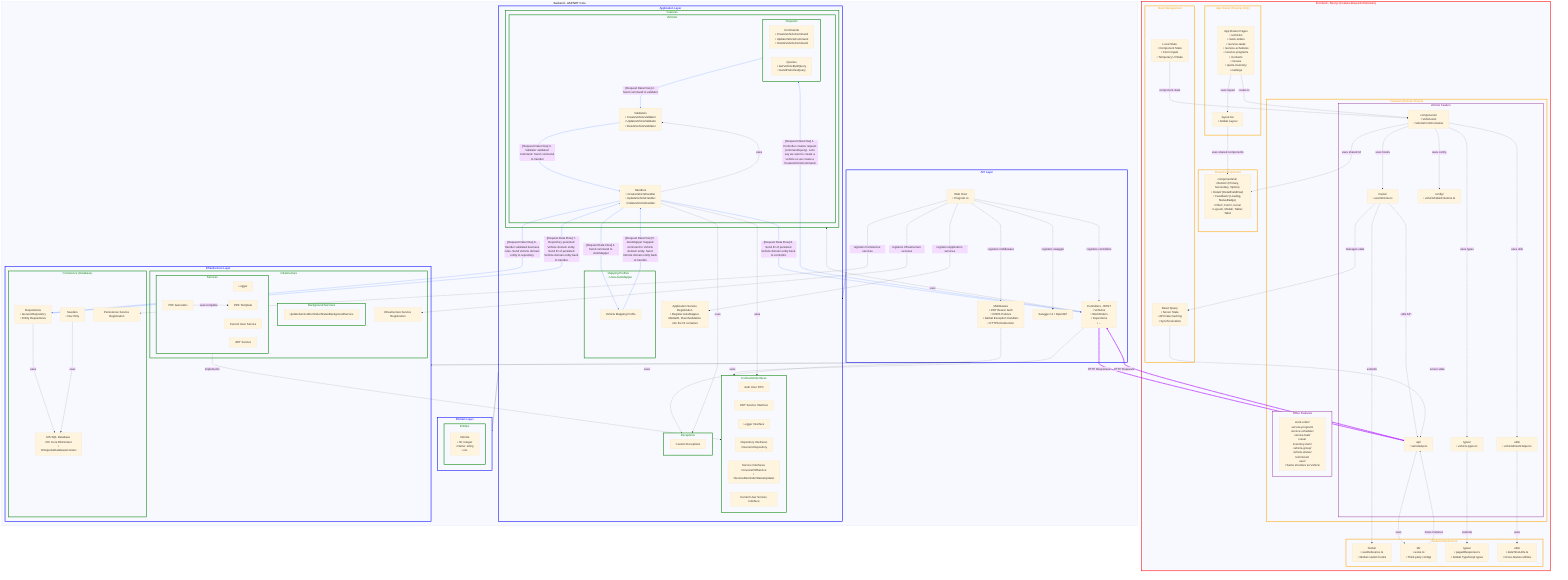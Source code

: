 ---
config:
  theme: base
  layout: dagre
---
flowchart TB
 subgraph APP_ROUTER_LAYER["App Router (Routing Only)"]
        APP_PAGES["App Router Pages <br>• /vehicles <br>• /work-orders <br>• /service-tasks <br>• /service-schedules <br>• /service-programs <br>• /contacts <br>• /issues <br>• /parts-inventory <br>• /settings"]
        LAYOUT_TSX["layout.tsx <br>• Global Layout"]
  end
 subgraph VEHICLE_FEATURE["Vehicle Feature"]
        VEHICLE_COMPONENTS["components/ <br>• VehicleList <br>• VehicleFormContainer"]
        VEHICLE_HOOKS["hooks/ <br>• useVehicles.ts"]
        VEHICLE_API["api/ <br>• vehicleApi.ts"]
        VEHICLE_TYPES["types/ <br>• vehicle.types.ts"]
        VEHICLE_CONFIG["config/ <br>• vehicleTableColumns.ts"]
        VEHICLE_UTILS["utils/ <br>• vehicleEnumHelper.ts"]
  end
 subgraph OTHER_FEATURES["Other Features"]
        OTHER_FEATURE_MODULES["work-order/ <br>service-program/ <br>service-schedule/ <br>service-task/ <br>issue/ <br>inventory-item/ <br>vehicle-group/ <br>vehicle-status/ <br>technician/ <br>user/ <br>• Same structure as Vehicle"]
  end
 subgraph FEATURES_LAYER["Features (Domain-Driven)"]
        VEHICLE_FEATURE
        OTHER_FEATURES
  end
 subgraph SHARED_COMPONENTS_LAYER["Shared Components"]
        UI_COMPONENTS["components/ui/ <br>• Button/ (Primary, Secondary, Option) <br>• Detail/ (DetailFieldRow) <br>• Feedback/ (Loading, StatusBadge) <br>• Filter/, Form/, Icons/ <br>• Layout/, Modal/, Table/, Tabs/"]
  end
 subgraph GLOBAL_INFRASTRUCTURE_LAYER["Global Infrastructure"]
        GLOBAL_HOOKS["hooks/ <br>• useDebounce.ts <br>• Global custom hooks"]
        LIB_CONFIG["lib/ <br>• axios.ts <br>• Third-party configs"]
        GLOBAL_TYPES["types/ <br>• pagedResponse.ts <br>• Global TypeScript types"]
        GLOBAL_UTILS["utils/ <br>• dateTimeUtils.ts <br>• Cross-feature utilities"]
  end
 subgraph STATE_MANAGEMENT_LAYER["State Management"]
        REACT_QUERY["React Query <br>• Server State <br>• API Data Caching <br>• Synchronization"]
        LOCAL_STATE["Local State <br>• Component State <br>• Form Inputs <br>• Temporary UI State"]
  end
 subgraph FRONTEND_GRAPH["Frontend - Next.js (Feature-Based Architecture)"]
        APP_ROUTER_LAYER
        FEATURES_LAYER
        SHARED_COMPONENTS_LAYER
        GLOBAL_INFRASTRUCTURE_LAYER
        STATE_MANAGEMENT_LAYER
  end
 subgraph API_LAYER["API Layer"]
        APIGW["Web Host <br>• Program.cs"]
        MIDDLEWARE["Middleware <br>• JWT Bearer Auth <br>• CORS Policies <br>• Global Exception Handlers <br>• HTTPS Redirection"]
        CTRLS["Controllers - REST <br>• Vehicles <br>• WorkOrders <br>• Inspections <br>• ..."]
        SWAGGER["Swagger UI / OpenAPI"]
  end
 subgraph APPLICATION_CONTRACTS_GRAPH["Contracts/Interfaces"]
        AUTH_USER_DTO["Auth User DTO"]
        I_JWT_SVC["JWT Service Interface"]
        I_LOGGER_SVC["Logger Interface"]
        I_REPOS["Repository Interfaces <br>• IGenericRepository"]
        I_SVC["Service Interfaces <br>• IInvoicePdfService <br>• IServiceReminderStatusUpdater"]
        I_CURRENT_USER_SVC["Current User Service Interface"]
  end
 subgraph APP_EXCEPTIONS_GRAPH["Exceptions"]
        EXCEPTIONS["Custom Exceptions"]
  end
 subgraph APP_REQUEST_GRAPH["Requests"]
        APP_VEHICLE_COMMANDS["Commands <br>• CreateVehicleCommand <br>• UpdateVehicleCommand <br>• DeleteVehicleCommand"]
        APP_VEHICLE_QUERIES["Queries <br>• GetVehicleByIdQuery <br>• GetAllVehiclesQuery"]
  end
 subgraph APP_VEHICLE_GRAPH["Vehicles"]
        APP_REQUEST_GRAPH
        APP_VEHICLE_VALIDATORS["Validators <br>• CreateVehicleValidator <br>• UpdateVehicleValidator <br>• DeleteVehicleValidator"]
        APP_VEHICLE_HANDLERS["Handlers <br>• CreateVehicleHandler <br>• UpdateVehicleHandler <br>• DeleteVehicleHandler"]
  end
 subgraph FEATURES_GRAPH["Features"]
        APP_VEHICLE_GRAPH
  end
 subgraph MAPPER_GRAPH["Mapping Profiles <br>• Uses AutoMapper"]
        VEHICLE_MAPPER["Vehicle Mapping Profile"]
  end
 subgraph APPLICATION_LAYER["Application Layer"]
        APPLICATION_CONTRACTS_GRAPH
        APP_EXCEPTIONS_GRAPH
        FEATURES_GRAPH
        MAPPER_GRAPH
        APPLICATION_DI_REG["Application Service Registration <br>• Register AutoMapper, MediatR, FluentValidation into the DI container"]
  end
 subgraph DOMAIN_ENTITIES_GRAPH["Entities"]
        DOMAIN_ENTITIES["Vehicle <br>• ID: integer <br>• Name: string <br>• etc."]
  end
 subgraph DOMAIN_LAYER["Domain Layer"]
        DOMAIN_ENTITIES_GRAPH
  end
 subgraph BACKGROUND_SERVICES_GRAPH["Background Services"]
        UPDATE_SERVICE_REMINDER_STATUS_BG_SVC["UpdateServiceReminderStatusBackgroundService"]
  end
 subgraph INFRA_SERVICES_GRAPH["Services"]
        LOGGER_SVC["Logger"]
        PDF_SVC["PDF Generator"]
        PDF_TEMPLATE["PDF Template"]
        CURRENT_USER_SVC["Current User Service"]
        JWT_SVC["JWT Service"]
  end
 subgraph INFRASTRUCTURE_GRAPH["Infrastructure"]
        BACKGROUND_SERVICES_GRAPH
        INFRA_SERVICES_GRAPH
        INFRASTRUCTURE_DI_REG["Infrastructure Service Registration"]
  end
 subgraph PERSISTENCE_GRAPH["Persistence (Database)"]
        DB_CONTEXT["MS SQL Database <br>• EF Core DbContext <br>• OmnipulseDatabaseContext"]
        REPOS["Repositories <br>• GenericRepository <br>• Entity Repositories"]
        SEEDERS["Seeders <br>• Dev Only"]
        PERSISTENCE_DI_REG["Persistence Service Registration"]
  end
 subgraph INFRASTRUCTURE_LAYER["Infrastructure Layer"]
        INFRASTRUCTURE_GRAPH
        PERSISTENCE_GRAPH
  end
 subgraph BACKEND_GRAPH["Backend - ASP.NET Core"]
        API_LAYER
        APPLICATION_LAYER
        DOMAIN_LAYER
        INFRASTRUCTURE_LAYER
  end
    VEHICLE_API L_VEHICLE_API_CTRLS_0@== HTTP Requests ==> CTRLS
    CTRLS L_CTRLS_VEHICLE_API_0@== HTTP Responses ==> VEHICLE_API
    LIB_CONFIG -. Axios Instance .-> VEHICLE_API
    APP_PAGES -. routes to .-> VEHICLE_COMPONENTS
    VEHICLE_COMPONENTS -. uses hooks .-> VEHICLE_HOOKS
    VEHICLE_HOOKS -. calls API .-> VEHICLE_API
    VEHICLE_HOOKS -. manages state .-> REACT_QUERY
    VEHICLE_COMPONENTS -. uses types .-> VEHICLE_TYPES
    VEHICLE_COMPONENTS -. uses utils .-> VEHICLE_UTILS
    VEHICLE_COMPONENTS -. uses config .-> VEHICLE_CONFIG
    VEHICLE_COMPONENTS -. uses shared UI .-> UI_COMPONENTS
    VEHICLE_HOOKS -. extends .-> GLOBAL_HOOKS
    VEHICLE_API -. uses .-> LIB_CONFIG
    VEHICLE_TYPES -. extends .-> GLOBAL_TYPES
    VEHICLE_UTILS -. uses .-> GLOBAL_UTILS
    REACT_QUERY -. server state .-> VEHICLE_API
    LOCAL_STATE -. component state .-> VEHICLE_COMPONENTS
    APP_PAGES -. uses layout .-> LAYOUT_TSX
    LAYOUT_TSX -. uses shared components .-> UI_COMPONENTS
    API_LAYER --> APPLICATION_LAYER & INFRASTRUCTURE_LAYER
    APPLICATION_LAYER --> DOMAIN_LAYER
    INFRA_SERVICES_GRAPH -. implements .-> APPLICATION_CONTRACTS_GRAPH
    PDF_SVC -. uses template .-> PDF_TEMPLATE
    CTRLS L_CTRLS_APP_REQUEST_GRAPH_0@-- "[Request Data Flow] 1. Controller creates request (command/query). Let's say we want to create a vehicle so we create a CreateVehicleCommand." --> APP_REQUEST_GRAPH
    APP_REQUEST_GRAPH L_APP_REQUEST_GRAPH_APP_VEHICLE_VALIDATORS_0@-- "[Request Data Flow] 2. Send command to validator" --> APP_VEHICLE_VALIDATORS
    APP_VEHICLE_VALIDATORS L_APP_VEHICLE_VALIDATORS_APP_VEHICLE_HANDLERS_0@-- "[Request Data Flow] 3. Validator validated command. Send command to handler" --> APP_VEHICLE_HANDLERS
    APP_VEHICLE_HANDLERS L_APP_VEHICLE_HANDLERS_VEHICLE_MAPPER_0@-- "[Request Data Flow] 4. Send command to AutoMapper" --> VEHICLE_MAPPER
    VEHICLE_MAPPER L_VEHICLE_MAPPER_APP_VEHICLE_HANDLERS_0@-- "[Request Data Flow] 5. AutoMapper mapped command to Vehicle domain entity. Send Vehicle domain entity back to handler" --> APP_VEHICLE_HANDLERS
    APP_VEHICLE_HANDLERS L_APP_VEHICLE_HANDLERS_REPOS_0@-- "[Request Data Flow] 6. Handler validated business rules. Send Vehicle domain entity to repository." --> REPOS
    REPOS L_REPOS_APP_VEHICLE_HANDLERS_0@-- "[Request Data Flow] 7. Repository persisted Vehicle domain entity. Send ID of persisted Vehicle domain entity back to handler." --> APP_VEHICLE_HANDLERS
    APP_VEHICLE_HANDLERS L_APP_VEHICLE_HANDLERS_CTRLS_0@-- "[Request Data Flow] 8. Send ID of persisted Vehicle domain entity back to controller." --> CTRLS
    APIGW -. registers middleware .-> MIDDLEWARE
    APIGW -. registers controllers .-> CTRLS
    APIGW -. registers swagger .-> SWAGGER
    APIGW -. registers Application services .-> APPLICATION_DI_REG
    APIGW -. registers Infrastructure services .-> INFRASTRUCTURE_DI_REG
    APIGW -. registers Persistence services .-> PERSISTENCE_DI_REG
    CTRLS -. uses .-> FEATURES_GRAPH & APPLICATION_CONTRACTS_GRAPH
    MIDDLEWARE -. uses .-> APP_EXCEPTIONS_GRAPH
    APP_VEHICLE_HANDLERS -. uses .-> APPLICATION_CONTRACTS_GRAPH & APP_EXCEPTIONS_GRAPH & APP_VEHICLE_VALIDATORS
    REPOS -. uses .-> DB_CONTEXT
    SEEDERS -. uses .-> DB_CONTEXT
    style VEHICLE_FEATURE stroke-width:2px,stroke:purple, color:purple
    style OTHER_FEATURES stroke-width:2px,stroke:purple, color:purple
    style APP_ROUTER_LAYER stroke-width:3px,stroke:orange, color:orange
    style FEATURES_LAYER stroke-width:3px,stroke:orange, color:orange
    style SHARED_COMPONENTS_LAYER stroke-width:3px,stroke:orange, color:orange
    style GLOBAL_INFRASTRUCTURE_LAYER stroke-width:3px,stroke:orange, color:orange
    style STATE_MANAGEMENT_LAYER stroke-width:3px,stroke:orange, color:orange
    style APP_REQUEST_GRAPH           stroke-width:3px,stroke:green, color:green
    style APP_VEHICLE_GRAPH           stroke-width:3px,stroke:green, color:green
    style APPLICATION_CONTRACTS_GRAPH stroke-width:3px,stroke:green, color:green
    style APP_EXCEPTIONS_GRAPH        stroke-width:3px,stroke:green, color:green
    style FEATURES_GRAPH              stroke-width:3px,stroke:green, color:green
    style MAPPER_GRAPH                stroke-width:3px,stroke:green, color:green
    style DOMAIN_ENTITIES_GRAPH stroke-width:3px,stroke:green, color:green
    style BACKGROUND_SERVICES_GRAPH stroke-width:3px,stroke:green, color:green
    style INFRA_SERVICES_GRAPH      stroke-width:3px,stroke:green, color:green
    style INFRASTRUCTURE_GRAPH      stroke-width:3px,stroke:green, color:green
    style PERSISTENCE_GRAPH         stroke-width:3px,stroke:green, color:green
    style API_LAYER            stroke-width:3px,stroke:blue, color:blue
    style APPLICATION_LAYER    stroke-width:3px,stroke:blue, color:blue
    style DOMAIN_LAYER         stroke-width:3px,stroke:blue, color:blue
    style INFRASTRUCTURE_LAYER stroke-width:3px,stroke:blue, color:blue
    style FRONTEND_GRAPH stroke-width:3px,stroke:red, color:red
    linkStyle 0 stroke:#AA00FF,fill:none
    linkStyle 1 stroke:#AA00FF,fill:none
    linkStyle 24 stroke:#2962FF,fill:none
    linkStyle 25 stroke:#2962FF,fill:none
    linkStyle 26 stroke:#2962FF,fill:none
    linkStyle 27 stroke:#2962FF,fill:none
    linkStyle 28 stroke:#2962FF,fill:none
    linkStyle 29 stroke:#2962FF,fill:none
    linkStyle 30 stroke:#2962FF,fill:none
    linkStyle 31 stroke:#2962FF,fill:none
    L_VEHICLE_API_CTRLS_0@{ animation: fast }
    L_CTRLS_VEHICLE_API_0@{ animation: fast }
    L_CTRLS_APP_REQUEST_GRAPH_0@{ animation: slow }
    L_APP_REQUEST_GRAPH_APP_VEHICLE_VALIDATORS_0@{ animation: slow }
    L_APP_VEHICLE_VALIDATORS_APP_VEHICLE_HANDLERS_0@{ animation: slow }
    L_APP_VEHICLE_HANDLERS_VEHICLE_MAPPER_0@{ animation: slow }
    L_VEHICLE_MAPPER_APP_VEHICLE_HANDLERS_0@{ animation: slow }
    L_APP_VEHICLE_HANDLERS_REPOS_0@{ animation: slow }
    L_REPOS_APP_VEHICLE_HANDLERS_0@{ animation: slow }
    L_APP_VEHICLE_HANDLERS_CTRLS_0@{ animation: slow }